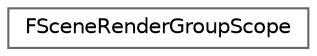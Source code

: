 digraph "Graphical Class Hierarchy"
{
 // INTERACTIVE_SVG=YES
 // LATEX_PDF_SIZE
  bgcolor="transparent";
  edge [fontname=Helvetica,fontsize=10,labelfontname=Helvetica,labelfontsize=10];
  node [fontname=Helvetica,fontsize=10,shape=box,height=0.2,width=0.4];
  rankdir="LR";
  Node0 [id="Node000000",label="FSceneRenderGroupScope",height=0.2,width=0.4,color="grey40", fillcolor="white", style="filled",URL="$dc/db6/classFSceneRenderGroupScope.html",tooltip=" "];
}

